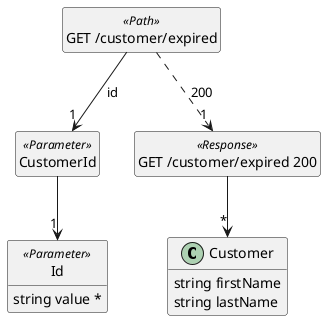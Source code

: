 @startuml
hide <<Path>> circle
hide <<Response>> circle
hide <<Parameter>> circle
hide empty methods
hide empty fields
set namespaceSeparator none

class "Customer" {
  {field} string firstName 
  {field} string lastName 
}

class "CustomerId" <<Parameter>> {
}

class "Id" <<Parameter>> {
  {field} string value *
}

class "GET /customer/expired" <<Path>> {
}

class "GET /customer/expired 200" <<Response>> {
}

"CustomerId" --> "1" "Id"

"GET /customer/expired" --> "1" "CustomerId"  :  "id"

"GET /customer/expired 200" --> "*" "Customer"

"GET /customer/expired" ..> "1" "GET /customer/expired 200"  :  "200"

@enduml